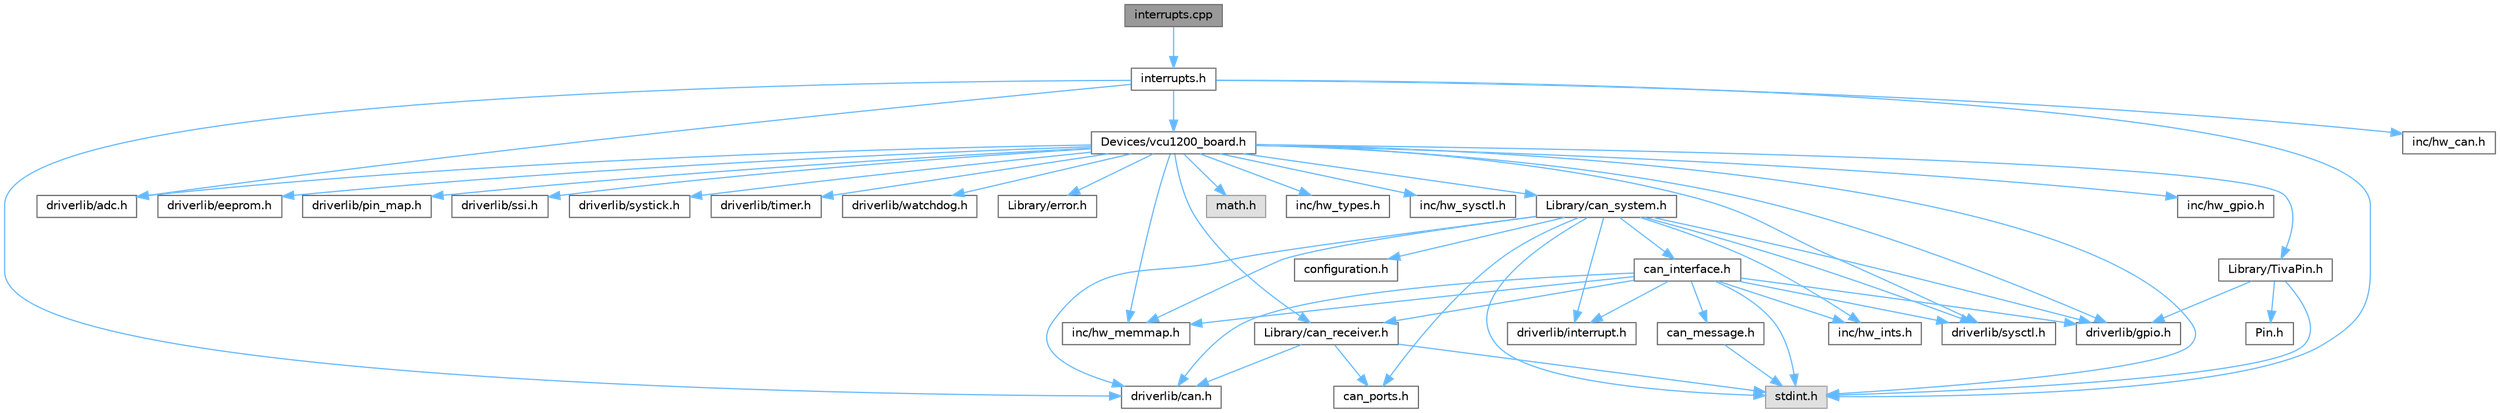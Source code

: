 digraph "interrupts.cpp"
{
 // LATEX_PDF_SIZE
  bgcolor="transparent";
  edge [fontname=Helvetica,fontsize=10,labelfontname=Helvetica,labelfontsize=10];
  node [fontname=Helvetica,fontsize=10,shape=box,height=0.2,width=0.4];
  Node1 [label="interrupts.cpp",height=0.2,width=0.4,color="gray40", fillcolor="grey60", style="filled", fontcolor="black",tooltip=" "];
  Node1 -> Node2 [color="steelblue1",style="solid"];
  Node2 [label="interrupts.h",height=0.2,width=0.4,color="grey40", fillcolor="white", style="filled",URL="$interrupts_8h.html",tooltip=" "];
  Node2 -> Node3 [color="steelblue1",style="solid"];
  Node3 [label="stdint.h",height=0.2,width=0.4,color="grey60", fillcolor="#E0E0E0", style="filled",tooltip=" "];
  Node2 -> Node4 [color="steelblue1",style="solid"];
  Node4 [label="inc/hw_can.h",height=0.2,width=0.4,color="grey40", fillcolor="white", style="filled",URL="$hw__can_8h.html",tooltip=" "];
  Node2 -> Node5 [color="steelblue1",style="solid"];
  Node5 [label="driverlib/adc.h",height=0.2,width=0.4,color="grey40", fillcolor="white", style="filled",URL="$adc_8h.html",tooltip=" "];
  Node2 -> Node6 [color="steelblue1",style="solid"];
  Node6 [label="driverlib/can.h",height=0.2,width=0.4,color="grey40", fillcolor="white", style="filled",URL="$can_8h.html",tooltip=" "];
  Node2 -> Node7 [color="steelblue1",style="solid"];
  Node7 [label="Devices/vcu1200_board.h",height=0.2,width=0.4,color="grey40", fillcolor="white", style="filled",URL="$vcu1200__board_8h.html",tooltip=" "];
  Node7 -> Node3 [color="steelblue1",style="solid"];
  Node7 -> Node8 [color="steelblue1",style="solid"];
  Node8 [label="math.h",height=0.2,width=0.4,color="grey60", fillcolor="#E0E0E0", style="filled",tooltip=" "];
  Node7 -> Node9 [color="steelblue1",style="solid"];
  Node9 [label="inc/hw_types.h",height=0.2,width=0.4,color="grey40", fillcolor="white", style="filled",URL="$hw__types_8h.html",tooltip=" "];
  Node7 -> Node10 [color="steelblue1",style="solid"];
  Node10 [label="inc/hw_sysctl.h",height=0.2,width=0.4,color="grey40", fillcolor="white", style="filled",URL="$hw__sysctl_8h.html",tooltip=" "];
  Node7 -> Node11 [color="steelblue1",style="solid"];
  Node11 [label="inc/hw_memmap.h",height=0.2,width=0.4,color="grey40", fillcolor="white", style="filled",URL="$hw__memmap_8h.html",tooltip=" "];
  Node7 -> Node12 [color="steelblue1",style="solid"];
  Node12 [label="inc/hw_gpio.h",height=0.2,width=0.4,color="grey40", fillcolor="white", style="filled",URL="$hw__gpio_8h.html",tooltip=" "];
  Node7 -> Node5 [color="steelblue1",style="solid"];
  Node7 -> Node13 [color="steelblue1",style="solid"];
  Node13 [label="driverlib/eeprom.h",height=0.2,width=0.4,color="grey40", fillcolor="white", style="filled",URL="$eeprom_8h.html",tooltip=" "];
  Node7 -> Node14 [color="steelblue1",style="solid"];
  Node14 [label="driverlib/gpio.h",height=0.2,width=0.4,color="grey40", fillcolor="white", style="filled",URL="$gpio_8h.html",tooltip=" "];
  Node7 -> Node15 [color="steelblue1",style="solid"];
  Node15 [label="driverlib/pin_map.h",height=0.2,width=0.4,color="grey40", fillcolor="white", style="filled",URL="$pin__map_8h.html",tooltip=" "];
  Node7 -> Node16 [color="steelblue1",style="solid"];
  Node16 [label="driverlib/ssi.h",height=0.2,width=0.4,color="grey40", fillcolor="white", style="filled",URL="$ssi_8h.html",tooltip=" "];
  Node7 -> Node17 [color="steelblue1",style="solid"];
  Node17 [label="driverlib/sysctl.h",height=0.2,width=0.4,color="grey40", fillcolor="white", style="filled",URL="$sysctl_8h.html",tooltip=" "];
  Node7 -> Node18 [color="steelblue1",style="solid"];
  Node18 [label="driverlib/systick.h",height=0.2,width=0.4,color="grey40", fillcolor="white", style="filled",URL="$systick_8h.html",tooltip=" "];
  Node7 -> Node19 [color="steelblue1",style="solid"];
  Node19 [label="driverlib/timer.h",height=0.2,width=0.4,color="grey40", fillcolor="white", style="filled",URL="$timer_8h.html",tooltip=" "];
  Node7 -> Node20 [color="steelblue1",style="solid"];
  Node20 [label="driverlib/watchdog.h",height=0.2,width=0.4,color="grey40", fillcolor="white", style="filled",URL="$watchdog_8h.html",tooltip=" "];
  Node7 -> Node21 [color="steelblue1",style="solid"];
  Node21 [label="Library/can_receiver.h",height=0.2,width=0.4,color="grey40", fillcolor="white", style="filled",URL="$can__receiver_8h.html",tooltip=" "];
  Node21 -> Node3 [color="steelblue1",style="solid"];
  Node21 -> Node6 [color="steelblue1",style="solid"];
  Node21 -> Node22 [color="steelblue1",style="solid"];
  Node22 [label="can_ports.h",height=0.2,width=0.4,color="grey40", fillcolor="white", style="filled",URL="$can__ports_8h.html",tooltip=" "];
  Node7 -> Node23 [color="steelblue1",style="solid"];
  Node23 [label="Library/can_system.h",height=0.2,width=0.4,color="grey40", fillcolor="white", style="filled",URL="$can__system_8h.html",tooltip=" "];
  Node23 -> Node3 [color="steelblue1",style="solid"];
  Node23 -> Node24 [color="steelblue1",style="solid"];
  Node24 [label="inc/hw_ints.h",height=0.2,width=0.4,color="grey40", fillcolor="white", style="filled",URL="$hw__ints_8h.html",tooltip=" "];
  Node23 -> Node11 [color="steelblue1",style="solid"];
  Node23 -> Node6 [color="steelblue1",style="solid"];
  Node23 -> Node14 [color="steelblue1",style="solid"];
  Node23 -> Node25 [color="steelblue1",style="solid"];
  Node25 [label="driverlib/interrupt.h",height=0.2,width=0.4,color="grey40", fillcolor="white", style="filled",URL="$interrupt_8h.html",tooltip=" "];
  Node23 -> Node17 [color="steelblue1",style="solid"];
  Node23 -> Node26 [color="steelblue1",style="solid"];
  Node26 [label="can_interface.h",height=0.2,width=0.4,color="grey40", fillcolor="white", style="filled",URL="$can__interface_8h.html",tooltip=" "];
  Node26 -> Node3 [color="steelblue1",style="solid"];
  Node26 -> Node24 [color="steelblue1",style="solid"];
  Node26 -> Node11 [color="steelblue1",style="solid"];
  Node26 -> Node6 [color="steelblue1",style="solid"];
  Node26 -> Node14 [color="steelblue1",style="solid"];
  Node26 -> Node25 [color="steelblue1",style="solid"];
  Node26 -> Node17 [color="steelblue1",style="solid"];
  Node26 -> Node27 [color="steelblue1",style="solid"];
  Node27 [label="can_message.h",height=0.2,width=0.4,color="grey40", fillcolor="white", style="filled",URL="$can__message_8h.html",tooltip=" "];
  Node27 -> Node3 [color="steelblue1",style="solid"];
  Node26 -> Node21 [color="steelblue1",style="solid"];
  Node23 -> Node22 [color="steelblue1",style="solid"];
  Node23 -> Node28 [color="steelblue1",style="solid"];
  Node28 [label="configuration.h",height=0.2,width=0.4,color="grey40", fillcolor="white", style="filled",URL="$configuration_8h.html",tooltip=" "];
  Node7 -> Node29 [color="steelblue1",style="solid"];
  Node29 [label="Library/error.h",height=0.2,width=0.4,color="grey40", fillcolor="white", style="filled",URL="$error_8h.html",tooltip=" "];
  Node7 -> Node30 [color="steelblue1",style="solid"];
  Node30 [label="Library/TivaPin.h",height=0.2,width=0.4,color="grey40", fillcolor="white", style="filled",URL="$_tiva_pin_8h.html",tooltip=" "];
  Node30 -> Node3 [color="steelblue1",style="solid"];
  Node30 -> Node14 [color="steelblue1",style="solid"];
  Node30 -> Node31 [color="steelblue1",style="solid"];
  Node31 [label="Pin.h",height=0.2,width=0.4,color="grey40", fillcolor="white", style="filled",URL="$_pin_8h.html",tooltip=" "];
}
